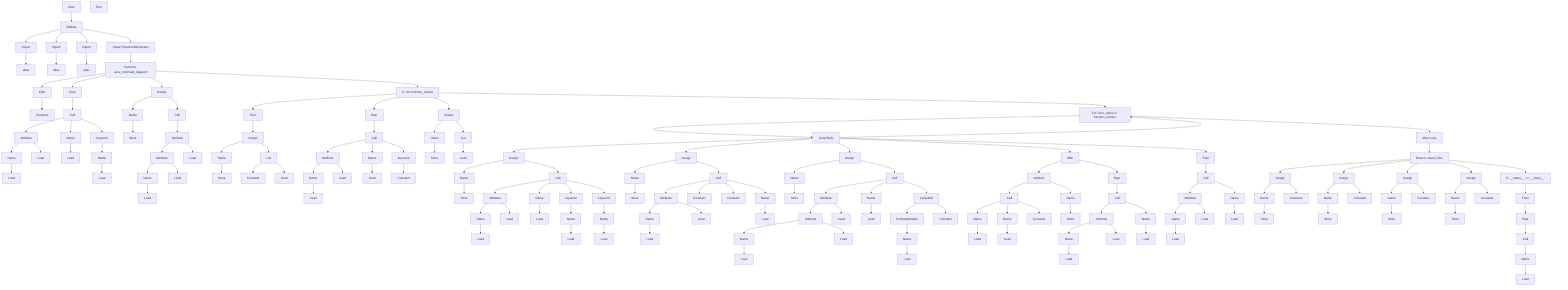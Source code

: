 flowchart TD
Start["Start"]
node1["Module"]
Start --> node1
node2["Import"]
node1 --> node2
node3["alias"]
node2 --> node3
node4["Import"]
node1 --> node4
node5["alias"]
node4 --> node5
node6["Import"]
node1 --> node6
node7["alias"]
node6 --> node7
node8["Class FlowchartGenerator"]
node1 --> node8
node9["Function save_mermaid_diagram"]
node8 --> node9
node10["Expr"]
node9 --> node10
node11["Constant"]
node10 --> node11
node12["Expr"]
node9 --> node12
node13["Call"]
node12 --> node13
node14["Attribute"]
node13 --> node14
node15["Name"]
node14 --> node15
node16["Load"]
node15 --> node16
node17["Load"]
node14 --> node17
node18["Name"]
node13 --> node18
node19["Load"]
node18 --> node19
node20["keyword"]
node13 --> node20
node21["Name"]
node20 --> node21
node22["Load"]
node21 --> node22
node23["Assign"]
node9 --> node23
node24["Name"]
node23 --> node24
node25["Store"]
node24 --> node25
node26["Call"]
node23 --> node26
node27["Attribute"]
node26 --> node27
node28["Attribute"]
node27 --> node28
node29["Name"]
node28 --> node29
node30["Load"]
node29 --> node30
node31["Load"]
node28 --> node31
node32["Load"]
node27 --> node32
node33["If: not function_names"]
node9 --> node33
node34["Then"]
node33 --> node34
node35["Assign"]
node34 --> node35
node36["Name"]
node35 --> node36
node37["Store"]
node36 --> node37
node38["List"]
node35 --> node38
node39["Constant"]
node38 --> node39
node40["Load"]
node38 --> node40
node41["Expr"]
node33 --> node41
node42["Call"]
node41 --> node42
node43["Attribute"]
node42 --> node43
node44["Name"]
node43 --> node44
node45["Load"]
node44 --> node45
node46["Load"]
node43 --> node46
node47["Name"]
node42 --> node47
node48["Load"]
node47 --> node48
node49["keyword"]
node42 --> node49
node50["Constant"]
node49 --> node50
node51["Assign"]
node33 --> node51
node52["Name"]
node51 --> node52
node53["Store"]
node52 --> node53
node54["List"]
node51 --> node54
node55["Load"]
node54 --> node55
node56["For: func_name in function_names"]
node33 --> node56
node57["Loop Body"]
node56 --> node57
node58["After Loop"]
node59["Assign"]
node57 --> node59
node60["Name"]
node59 --> node60
node61["Store"]
node60 --> node61
node62["Call"]
node59 --> node62
node63["Attribute"]
node62 --> node63
node64["Name"]
node63 --> node64
node65["Load"]
node64 --> node65
node66["Load"]
node63 --> node66
node67["Name"]
node62 --> node67
node68["Load"]
node67 --> node68
node69["keyword"]
node62 --> node69
node70["Name"]
node69 --> node70
node71["Load"]
node70 --> node71
node72["keyword"]
node62 --> node72
node73["Name"]
node72 --> node73
node74["Load"]
node73 --> node74
node75["Assign"]
node57 --> node75
node76["Name"]
node75 --> node76
node77["Store"]
node76 --> node77
node78["Call"]
node75 --> node78
node79["Attribute"]
node78 --> node79
node80["Name"]
node79 --> node80
node81["Load"]
node80 --> node81
node82["Load"]
node79 --> node82
node83["Constant"]
node78 --> node83
node84["Constant"]
node78 --> node84
node85["Name"]
node78 --> node85
node86["Load"]
node85 --> node86
node87["Assign"]
node57 --> node87
node88["Name"]
node87 --> node88
node89["Store"]
node88 --> node89
node90["Call"]
node87 --> node90
node91["Attribute"]
node90 --> node91
node92["Attribute"]
node91 --> node92
node93["Name"]
node92 --> node93
node94["Load"]
node93 --> node94
node95["Load"]
node92 --> node95
node96["Load"]
node91 --> node96
node97["Name"]
node90 --> node97
node98["Load"]
node97 --> node98
node99["JoinedStr"]
node90 --> node99
node100["FormattedValue"]
node99 --> node100
node101["Name"]
node100 --> node101
node102["Load"]
node101 --> node102
node103["Constant"]
node99 --> node103
node104["With"]
node57 --> node104
node105["withitem"]
node104 --> node105
node106["Call"]
node105 --> node106
node107["Name"]
node106 --> node107
node108["Load"]
node107 --> node108
node109["Name"]
node106 --> node109
node110["Load"]
node109 --> node110
node111["Constant"]
node106 --> node111
node112["Name"]
node105 --> node112
node113["Store"]
node112 --> node113
node114["Expr"]
node104 --> node114
node115["Call"]
node114 --> node115
node116["Attribute"]
node115 --> node116
node117["Name"]
node116 --> node117
node118["Load"]
node117 --> node118
node119["Load"]
node116 --> node119
node120["Name"]
node115 --> node120
node121["Load"]
node120 --> node121
node122["Expr"]
node57 --> node122
node123["Call"]
node122 --> node123
node124["Attribute"]
node123 --> node124
node125["Name"]
node124 --> node125
node126["Load"]
node125 --> node126
node127["Load"]
node124 --> node127
node128["Name"]
node123 --> node128
node129["Load"]
node128 --> node129
node57 --> node56
node56 --> node58
node130["Return: saved_files"]
node58 --> node130
node131["Assign"]
node130 --> node131
node132["Name"]
node131 --> node132
node133["Store"]
node132 --> node133
node134["Constant"]
node131 --> node134
node135["Assign"]
node130 --> node135
node136["Name"]
node135 --> node136
node137["Store"]
node136 --> node137
node138["Constant"]
node135 --> node138
node139["Assign"]
node130 --> node139
node140["Name"]
node139 --> node140
node141["Store"]
node140 --> node141
node142["Constant"]
node139 --> node142
node143["Assign"]
node130 --> node143
node144["Name"]
node143 --> node144
node145["Store"]
node144 --> node145
node146["Constant"]
node143 --> node146
node147["If: __name__ == '__main__'"]
node130 --> node147
node148["Then"]
node147 --> node148
node149["Expr"]
node148 --> node149
node150["Call"]
node149 --> node150
node151["Name"]
node150 --> node151
node152["Load"]
node151 --> node152
End["End"]